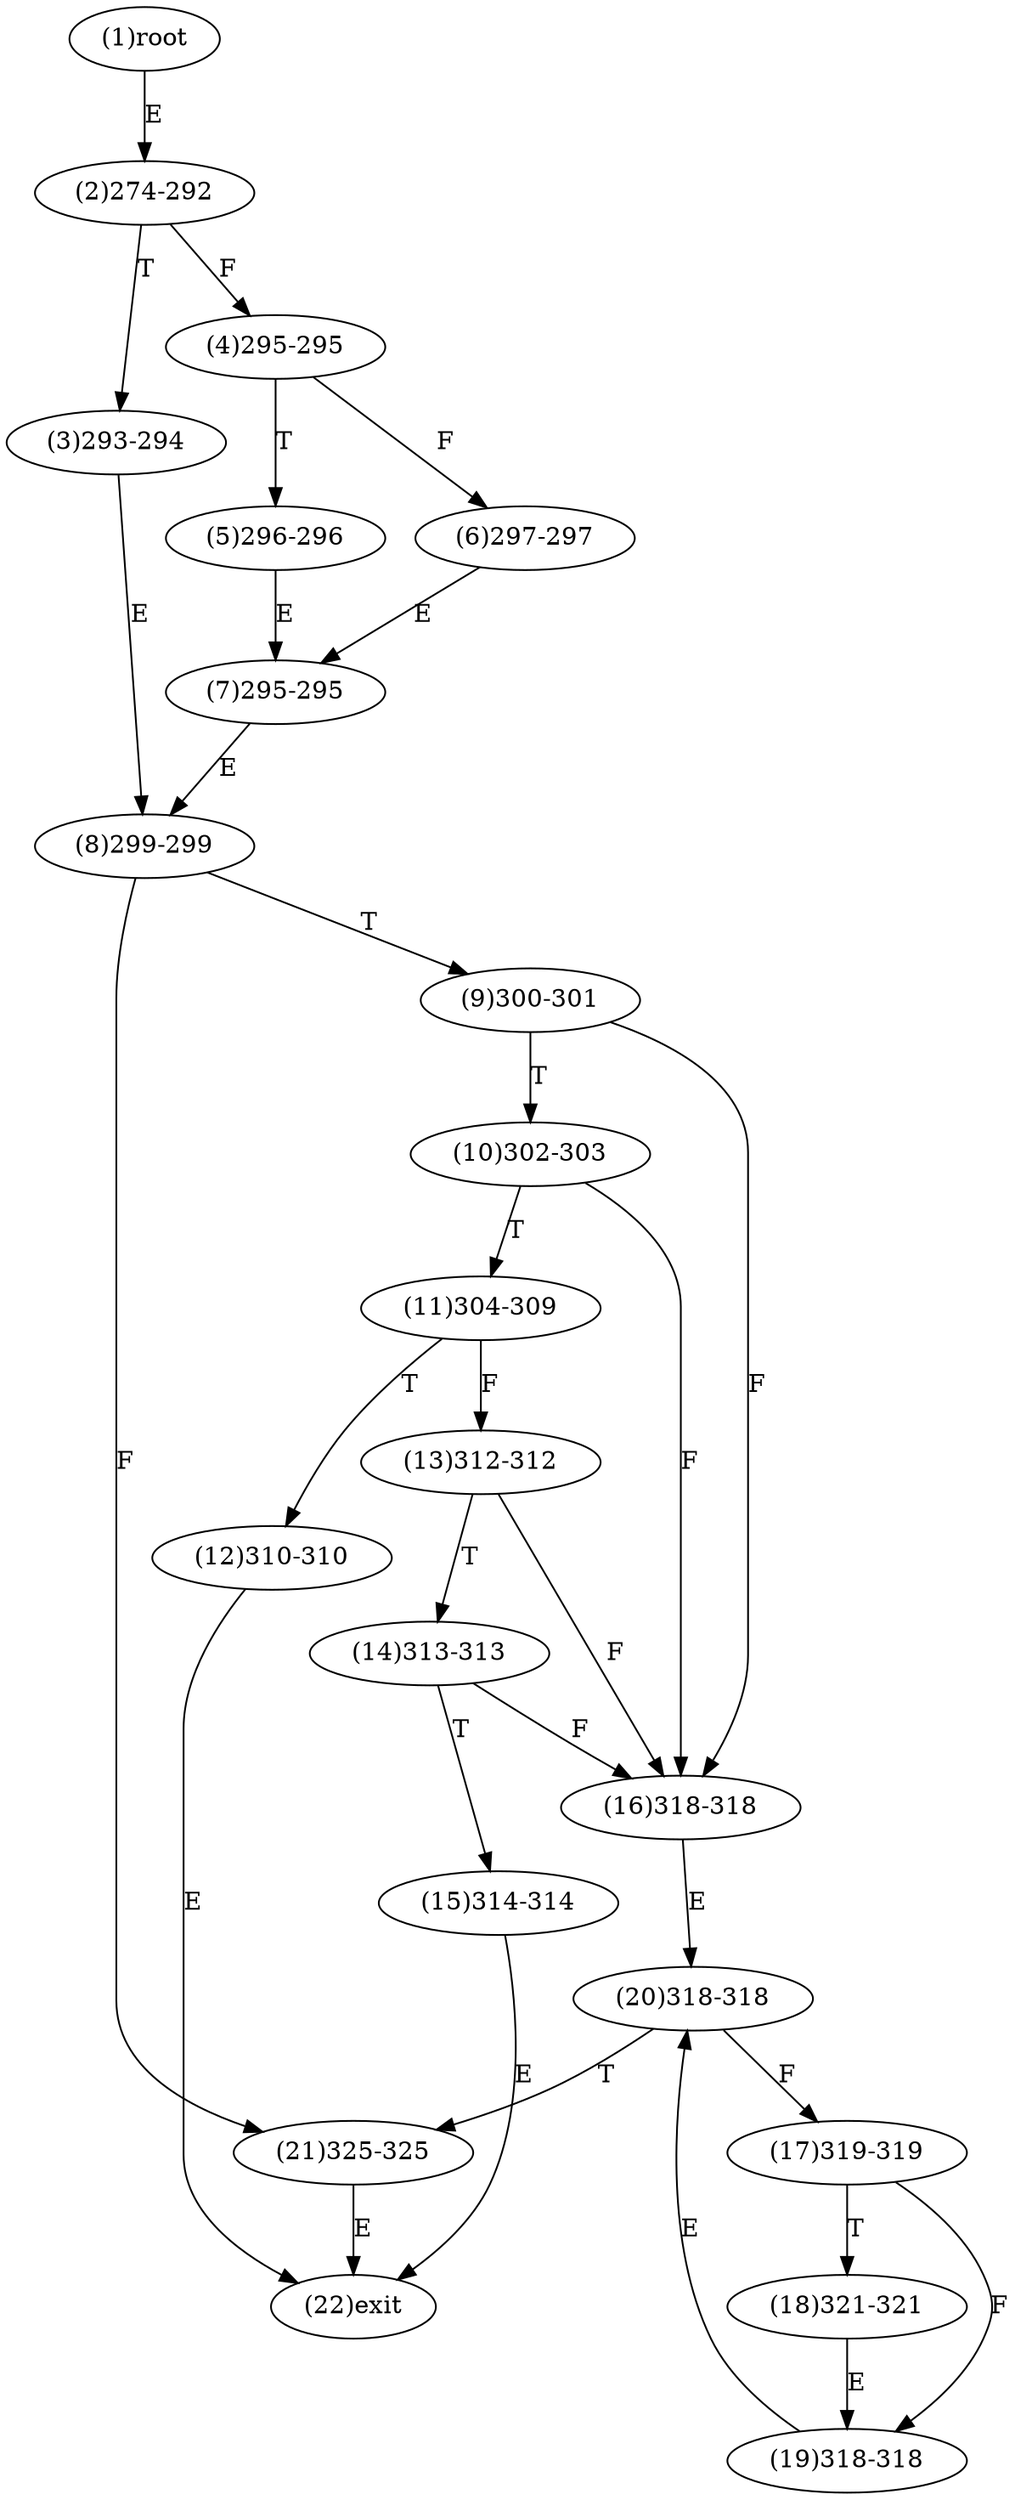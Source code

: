 digraph "" { 
1[ label="(1)root"];
2[ label="(2)274-292"];
3[ label="(3)293-294"];
4[ label="(4)295-295"];
5[ label="(5)296-296"];
6[ label="(6)297-297"];
7[ label="(7)295-295"];
8[ label="(8)299-299"];
9[ label="(9)300-301"];
10[ label="(10)302-303"];
11[ label="(11)304-309"];
12[ label="(12)310-310"];
13[ label="(13)312-312"];
14[ label="(14)313-313"];
15[ label="(15)314-314"];
17[ label="(17)319-319"];
16[ label="(16)318-318"];
19[ label="(19)318-318"];
18[ label="(18)321-321"];
21[ label="(21)325-325"];
20[ label="(20)318-318"];
22[ label="(22)exit"];
1->2[ label="E"];
2->4[ label="F"];
2->3[ label="T"];
3->8[ label="E"];
4->6[ label="F"];
4->5[ label="T"];
5->7[ label="E"];
6->7[ label="E"];
7->8[ label="E"];
8->21[ label="F"];
8->9[ label="T"];
9->16[ label="F"];
9->10[ label="T"];
10->16[ label="F"];
10->11[ label="T"];
11->13[ label="F"];
11->12[ label="T"];
12->22[ label="E"];
13->16[ label="F"];
13->14[ label="T"];
14->16[ label="F"];
14->15[ label="T"];
15->22[ label="E"];
16->20[ label="E"];
17->19[ label="F"];
17->18[ label="T"];
18->19[ label="E"];
19->20[ label="E"];
20->17[ label="F"];
20->21[ label="T"];
21->22[ label="E"];
}